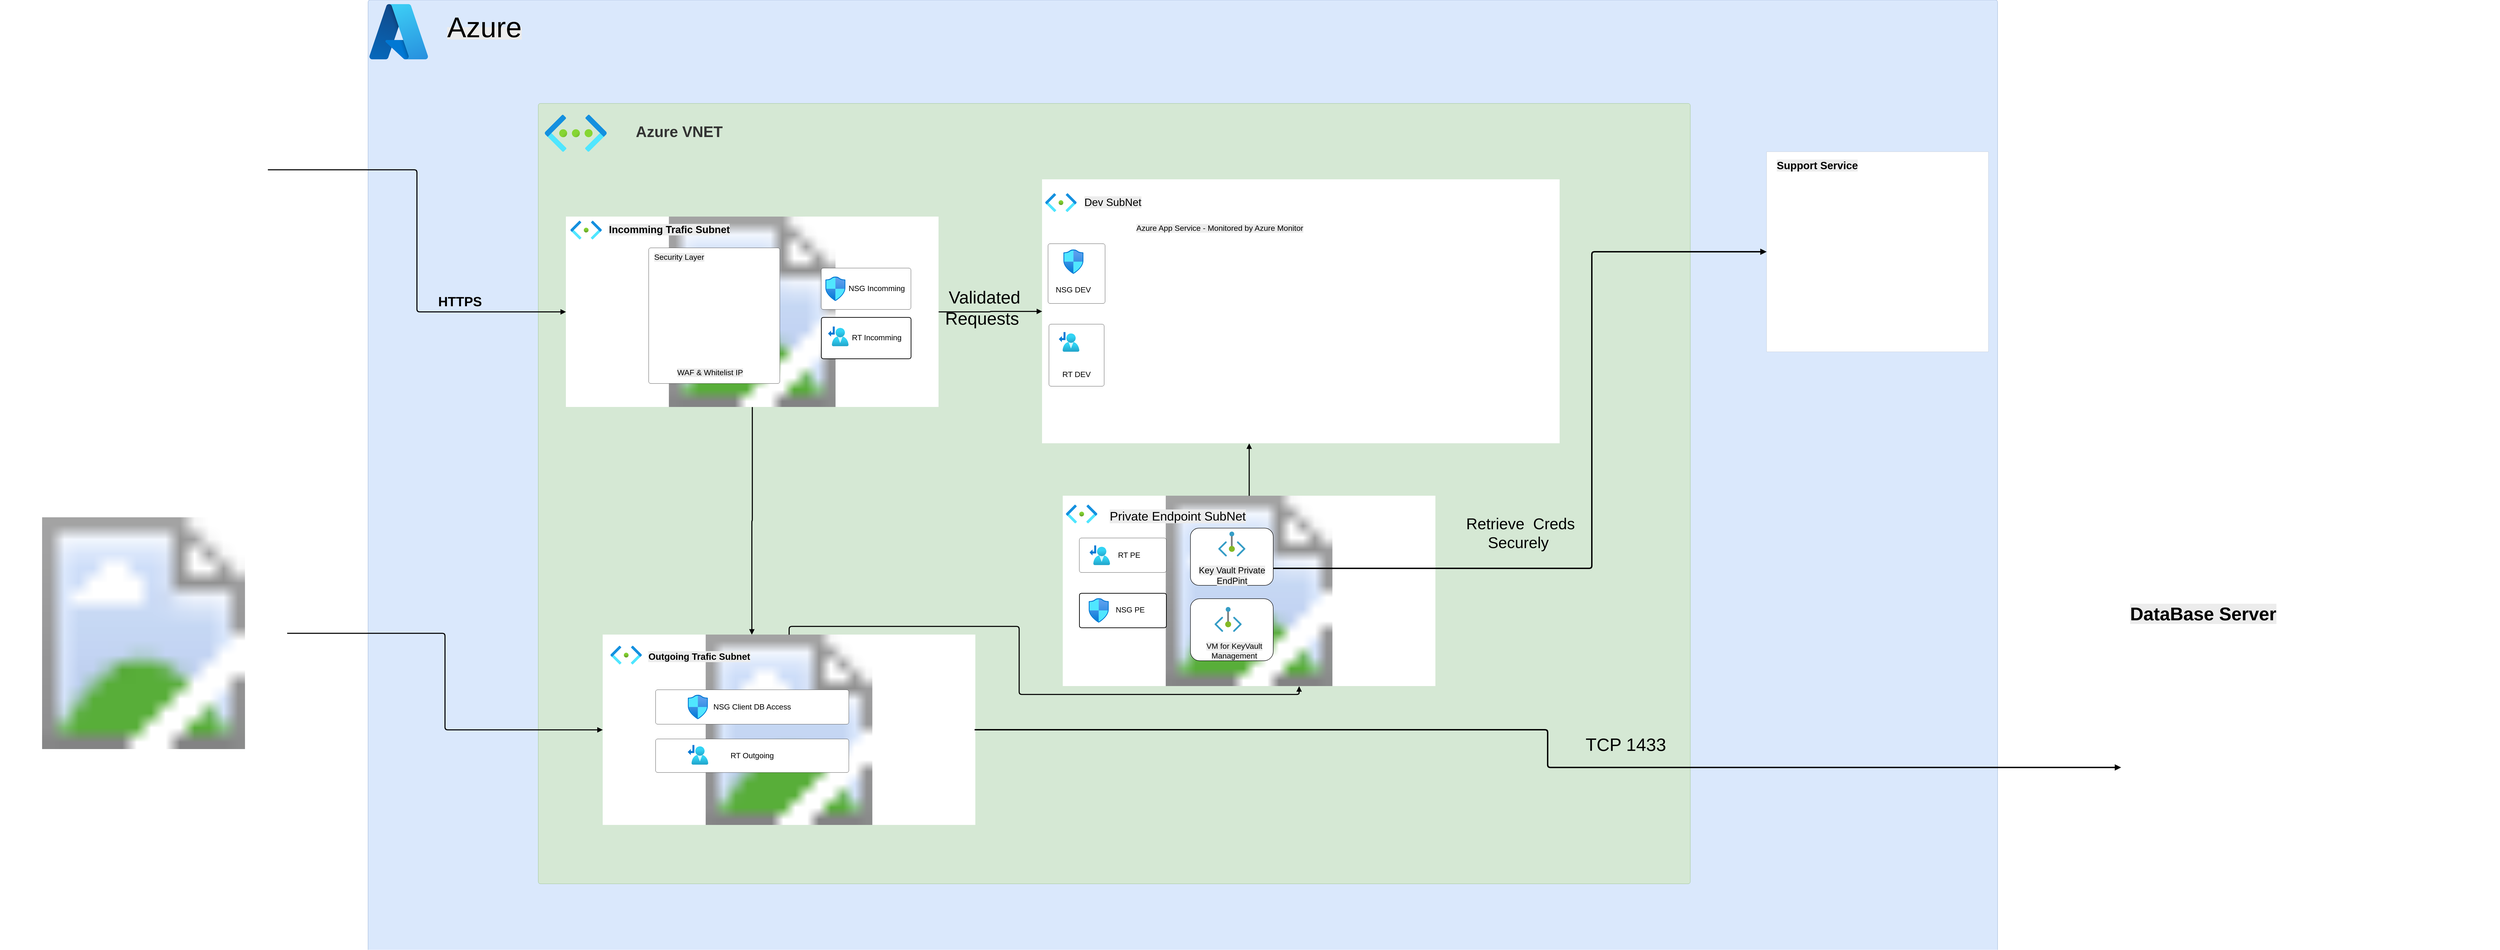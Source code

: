 <mxfile version="27.1.4">
  <diagram name="Page-1" id="DsHg1WUbjQ5LZEy1s0x5">
    <mxGraphModel dx="6344" dy="3176" grid="1" gridSize="17" guides="1" tooltips="1" connect="1" arrows="1" fold="1" page="1" pageScale="1" pageWidth="1600" pageHeight="900" math="0" shadow="0">
      <root>
        <mxCell id="0" />
        <mxCell id="1" parent="0" />
        <mxCell id="at0iqqunDkzWX7dQFArG-4" value="" style="html=1;overflow=block;blockSpacing=1;whiteSpace=wrap;fontSize=13;spacing=3.8;strokeOpacity=100;rounded=1;absoluteArcSize=1;arcSize=9;fillColor=#dae8fc;strokeWidth=NaN;lucidId=E69lz~XtUBZ2;strokeColor=#6c8ebf;" vertex="1" parent="1">
          <mxGeometry x="-732" y="67" width="3542" height="2171" as="geometry" />
        </mxCell>
        <mxCell id="at0iqqunDkzWX7dQFArG-5" value="" style="html=1;overflow=block;blockSpacing=1;whiteSpace=wrap;fontSize=13;spacing=3.8;strokeOpacity=100;rounded=1;absoluteArcSize=1;arcSize=9;strokeWidth=NaN;lucidId=I59loNbnqtTw;fillColor=#d5e8d4;strokeColor=#82b366;" vertex="1" parent="1">
          <mxGeometry x="-362" y="292" width="2504" height="1697" as="geometry" />
        </mxCell>
        <mxCell id="at0iqqunDkzWX7dQFArG-6" value="" style="html=1;overflow=block;blockSpacing=1;whiteSpace=wrap;shape=image;fontSize=13;spacing=0;strokeOpacity=100;rounded=1;absoluteArcSize=1;arcSize=9;strokeWidth=0;image=https://images.lucid.app/images/7dd01cea-a3a1-42da-9915-1e4c31da105d/content;lucidId=nJ9lr8WZ2CjR;" vertex="1" parent="1">
          <mxGeometry x="-1532" y="1192" width="624" height="504" as="geometry" />
        </mxCell>
        <mxCell id="at0iqqunDkzWX7dQFArG-7" value="" style="html=1;overflow=block;blockSpacing=1;whiteSpace=wrap;shape=image;fontSize=13;spacing=0;strokeOpacity=100;rounded=1;absoluteArcSize=1;arcSize=9;strokeWidth=0;image=https://images.lucid.app/images/1a8474a6-0af7-402f-8c60-b8fe76c1f1fa/content;imageAspect=0;lucidId=FK9lRg.jLaN-;" vertex="1" parent="1">
          <mxGeometry x="-1472" y="172" width="522" height="528" as="geometry" />
        </mxCell>
        <mxCell id="at0iqqunDkzWX7dQFArG-10" value="" style="html=1;overflow=block;blockSpacing=1;whiteSpace=wrap;shape=image;fontSize=13;spacing=0;strokeOpacity=100;rounded=1;absoluteArcSize=1;arcSize=9;strokeWidth=0;image=https://images.lucid.app/images/e46be476-419e-4d08-a69d-968cf2759bb1/content;imageAspect=0;lucidId=4M9lD-MqdWJb;imageBackground=default;" vertex="1" parent="1">
          <mxGeometry x="733" y="457" width="1125" height="574" as="geometry" />
        </mxCell>
        <mxCell id="at0iqqunDkzWX7dQFArG-11" value="" style="html=1;overflow=block;blockSpacing=1;whiteSpace=wrap;shape=image;fontSize=13;spacing=0;strokeOpacity=100;rounded=1;absoluteArcSize=1;arcSize=9;strokeWidth=0;image=https://images.lucid.app/images/e46be476-419e-4d08-a69d-968cf2759bb1/content;imageAspect=0;lucidId=4M9lJJ9hkr98;" vertex="1" parent="1">
          <mxGeometry x="883" y="528" width="912" height="466" as="geometry" />
        </mxCell>
        <mxCell id="at0iqqunDkzWX7dQFArG-12" value="" style="html=1;overflow=block;blockSpacing=1;whiteSpace=wrap;shape=image;fontSize=13;spacing=0;strokeOpacity=100;rounded=1;absoluteArcSize=1;arcSize=9;strokeWidth=0;image=https://images.lucid.app/images/d5dad781-646a-49bc-aed0-59f2980defca/content;imageAspect=0;lucidId=4M9lQML8mL1T;" vertex="1" parent="1">
          <mxGeometry x="898" y="547" width="38" height="28" as="geometry" />
        </mxCell>
        <mxCell id="at0iqqunDkzWX7dQFArG-16" value="&lt;span style=&quot;color: rgba(0, 0, 0, 0); font-family: monospace; font-size: 0px; text-align: start; text-wrap-mode: nowrap;&quot;&gt;%3CmxGraphModel%3E%3Croot%3E%3CmxCell%20id%3D%220%22%2F%3E%3CmxCell%20id%3D%221%22%20parent%3D%220%22%2F%3E%3CmxCell%20id%3D%222%22%20value%3D%22%22%20style%3D%22image%3Baspect%3Dfixed%3Bhtml%3D1%3Bpoints%3D%5B%5D%3Balign%3Dcenter%3BfontSize%3D12%3Bimage%3Dimg%2Flib%2Fazure2%2Fnetworking%2FNetwork_Security_Groups.svg%3B%22%20vertex%3D%221%22%20parent%3D%221%22%3E%3CmxGeometry%20x%3D%22-65%22%20y%3D%221571%22%20width%3D%2243.65%22%20height%3D%2253%22%20as%3D%22geometry%22%2F%3E%3C%2FmxCell%3E%3C%2Froot%3E%3C%2FmxGraphModel%3E&lt;/span&gt;" style="html=1;overflow=block;blockSpacing=1;whiteSpace=wrap;fontSize=16.7;spacing=9;strokeOpacity=100;rounded=1;absoluteArcSize=1;arcSize=9;strokeWidth=NaN;lucidId=4M9lUs7OX0UC;" vertex="1" parent="1">
          <mxGeometry x="746" y="597" width="124" height="130" as="geometry" />
        </mxCell>
        <mxCell id="at0iqqunDkzWX7dQFArG-17" value="" style="html=1;overflow=block;blockSpacing=1;whiteSpace=wrap;fontSize=13;spacing=9;strokeOpacity=100;rounded=1;absoluteArcSize=1;arcSize=9;strokeWidth=NaN;lucidId=4M9lhQUGyDfO;" vertex="1" parent="1">
          <mxGeometry x="748" y="772" width="120" height="135" as="geometry" />
        </mxCell>
        <mxCell id="at0iqqunDkzWX7dQFArG-18" value="" style="html=1;overflow=block;blockSpacing=1;whiteSpace=wrap;shape=image;fontSize=13;spacing=0;strokeOpacity=100;rounded=1;absoluteArcSize=1;arcSize=9;strokeWidth=0;image=https://images.lucid.app/images/51a87232-6022-448d-aa7d-7af62cf0857e/content;imageAspect=0;lucidId=4M9lu4WWs-d6;" vertex="1" parent="1">
          <mxGeometry x="907" y="607" width="863" height="321" as="geometry" />
        </mxCell>
        <mxCell id="at0iqqunDkzWX7dQFArG-19" value="" style="html=1;overflow=block;blockSpacing=1;whiteSpace=wrap;shape=image;fontSize=13;spacing=0;strokeOpacity=100;rounded=1;absoluteArcSize=1;arcSize=9;strokeWidth=0;image=https://images.lucid.app/images/e46be476-419e-4d08-a69d-968cf2759bb1/content;lucidId=4M9l3zrOgS.c;imageBackground=default;" vertex="1" parent="1">
          <mxGeometry x="-302" y="538" width="810" height="414" as="geometry" />
        </mxCell>
        <mxCell id="at0iqqunDkzWX7dQFArG-22" value="" style="html=1;overflow=block;blockSpacing=1;whiteSpace=wrap;fontSize=13;spacing=9;strokeOpacity=100;rounded=1;absoluteArcSize=1;arcSize=9;strokeWidth=NaN;lucidId=4M9l~AMmrCbL;" vertex="1" parent="1">
          <mxGeometry x="-122" y="606" width="285" height="295" as="geometry" />
        </mxCell>
        <mxCell id="at0iqqunDkzWX7dQFArG-25" value="&amp;nbsp; &amp;nbsp; &amp;nbsp; &amp;nbsp; &amp;nbsp; NSG Incomming " style="html=1;overflow=block;blockSpacing=1;whiteSpace=wrap;fontSize=16.7;spacing=9;strokeOpacity=100;rounded=1;absoluteArcSize=1;arcSize=9;strokeWidth=NaN;lucidId=4M9lxFfIpqyG;" vertex="1" parent="1">
          <mxGeometry x="253" y="650" width="195" height="90" as="geometry" />
        </mxCell>
        <mxCell id="at0iqqunDkzWX7dQFArG-26" value="&amp;nbsp; &amp;nbsp; &amp;nbsp; &amp;nbsp; &amp;nbsp; RT Incomming " style="html=1;overflow=block;blockSpacing=1;whiteSpace=wrap;fontSize=16.7;spacing=9;strokeOpacity=100;fillOpacity=100;rounded=1;absoluteArcSize=1;arcSize=9;strokeWidth=1.5;lucidId=4M9lZVfwdetl;" vertex="1" parent="1">
          <mxGeometry x="253" y="757" width="195" height="90" as="geometry" />
        </mxCell>
        <mxCell id="at0iqqunDkzWX7dQFArG-28" value="" style="html=1;jettySize=18;whiteSpace=wrap;fontSize=13;strokeOpacity=100;strokeWidth=2.3;rounded=1;arcSize=12;edgeStyle=orthogonalEdgeStyle;startArrow=none;endArrow=block;endFill=1;exitX=1;exitY=0.5;exitPerimeter=0;entryX=0;entryY=0.5;entryPerimeter=0;lucidId=4M9lLZgo~.xt;" edge="1" parent="1" source="at0iqqunDkzWX7dQFArG-19" target="at0iqqunDkzWX7dQFArG-10">
          <mxGeometry width="100" height="100" relative="1" as="geometry">
            <Array as="points" />
          </mxGeometry>
        </mxCell>
        <mxCell id="at0iqqunDkzWX7dQFArG-30" value="" style="html=1;overflow=block;blockSpacing=1;whiteSpace=wrap;shape=image;fontSize=13;spacing=0;strokeOpacity=100;rounded=1;absoluteArcSize=1;arcSize=9;strokeWidth=0;image=https://images.lucid.app/images/9a4da770-e962-4798-b699-70ec242df98c/content;imageAspect=0;lucidId=SP9l0AKvjr_B;imageBorder=default;imageBackground=default;" vertex="1" parent="1">
          <mxGeometry x="2308" y="397" width="482" height="435" as="geometry" />
        </mxCell>
        <mxCell id="at0iqqunDkzWX7dQFArG-31" value="" style="html=1;overflow=block;blockSpacing=1;whiteSpace=wrap;shape=image;fontSize=13;spacing=0;strokeOpacity=100;rounded=1;absoluteArcSize=1;arcSize=9;strokeWidth=0;image=https://images.lucid.app/images/666aacc6-c83a-4f2b-b991-181c9bdfe9c3/content;imageAspect=0;lucidId=rQ9l~o~v6zt6;" vertex="1" parent="1">
          <mxGeometry x="3076" y="1340" width="825" height="792" as="geometry" />
        </mxCell>
        <mxCell id="at0iqqunDkzWX7dQFArG-32" value="" style="html=1;overflow=block;blockSpacing=1;whiteSpace=wrap;shape=image;fontSize=13;spacing=0;strokeOpacity=100;rounded=1;absoluteArcSize=1;arcSize=9;strokeWidth=0;image=https://images.lucid.app/images/94ddce28-9946-4e6d-83af-1504ca7bbfb0/content;imageAspect=0;lucidId=8Q9lTWNg7U.U;" vertex="1" parent="1">
          <mxGeometry x="-90" y="694" width="208" height="120" as="geometry" />
        </mxCell>
        <mxCell id="at0iqqunDkzWX7dQFArG-33" value="" style="html=1;overflow=block;blockSpacing=1;whiteSpace=wrap;shape=image;fontSize=13;spacing=0;strokeOpacity=100;rounded=1;absoluteArcSize=1;arcSize=9;strokeWidth=0;image=https://images.lucid.app/images/e46be476-419e-4d08-a69d-968cf2759bb1/content;lucidId=PS9l2g~.eHP1;imageBackground=default;" vertex="1" parent="1">
          <mxGeometry x="-222" y="1447" width="810" height="414" as="geometry" />
        </mxCell>
        <mxCell id="at0iqqunDkzWX7dQFArG-36" value="NSG Client DB  Access" style="html=1;overflow=block;blockSpacing=1;whiteSpace=wrap;fontSize=16.7;spacing=9;strokeOpacity=100;rounded=1;absoluteArcSize=1;arcSize=9;strokeWidth=NaN;lucidId=FT9lrGScDCyf;" vertex="1" parent="1">
          <mxGeometry x="-107" y="1567" width="420" height="75" as="geometry" />
        </mxCell>
        <mxCell id="at0iqqunDkzWX7dQFArG-37" value="RT  Outgoing " style="html=1;overflow=block;blockSpacing=1;whiteSpace=wrap;fontSize=16.7;spacing=9;strokeOpacity=100;rounded=1;absoluteArcSize=1;arcSize=9;strokeWidth=NaN;lucidId=FT9lX45_s3q5;" vertex="1" parent="1">
          <mxGeometry x="-107" y="1674" width="420" height="73" as="geometry" />
        </mxCell>
        <mxCell id="at0iqqunDkzWX7dQFArG-38" value="" style="html=1;overflow=block;blockSpacing=1;whiteSpace=wrap;shape=image;fontSize=13;spacing=0;strokeOpacity=100;rounded=1;absoluteArcSize=1;arcSize=9;strokeWidth=0;image=https://images.lucid.app/images/e46be476-419e-4d08-a69d-968cf2759bb1/content;lucidId=gZ9lKERVmgIY;imageBackground=default;" vertex="1" parent="1">
          <mxGeometry x="778" y="1145" width="810" height="414" as="geometry" />
        </mxCell>
        <mxCell id="at0iqqunDkzWX7dQFArG-41" value="" style="html=1;jettySize=18;whiteSpace=wrap;fontSize=13;strokeOpacity=100;strokeWidth=2.3;rounded=1;arcSize=12;edgeStyle=orthogonalEdgeStyle;endArrow=block;endFill=1;exitX=0.5;exitY=0;exitPerimeter=0;entryX=0.4;entryY=1;entryPerimeter=0;lucidId=779ldtxGTuq0;" edge="1" parent="1" source="at0iqqunDkzWX7dQFArG-38" target="at0iqqunDkzWX7dQFArG-10">
          <mxGeometry width="100" height="100" relative="1" as="geometry">
            <Array as="points" />
          </mxGeometry>
        </mxCell>
        <mxCell id="at0iqqunDkzWX7dQFArG-42" value="&amp;nbsp; &amp;nbsp; &amp;nbsp; RT  PE" style="html=1;overflow=block;blockSpacing=1;whiteSpace=wrap;fontSize=16.7;spacing=9;strokeOpacity=100;rounded=1;absoluteArcSize=1;arcSize=9;strokeWidth=NaN;lucidId=gZ9lwouv8u~M;" vertex="1" parent="1">
          <mxGeometry x="814" y="1237" width="189" height="75" as="geometry" />
        </mxCell>
        <mxCell id="at0iqqunDkzWX7dQFArG-43" value="" style="html=1;jettySize=18;whiteSpace=wrap;fontSize=13;strokeOpacity=100;strokeWidth=3;rounded=1;arcSize=12;edgeStyle=orthogonalEdgeStyle;startArrow=none;endArrow=block;endFill=1;exitX=1.006;exitY=0.5;exitPerimeter=0;entryX=0;entryY=0.5;entryPerimeter=0;lucidId=v99l06024I8i;" edge="1" parent="1" target="at0iqqunDkzWX7dQFArG-30">
          <mxGeometry width="100" height="100" relative="1" as="geometry">
            <Array as="points">
              <mxPoint x="1928" y="1303" />
              <mxPoint x="1928" y="615" />
            </Array>
            <mxPoint x="1213.81" y="1303" as="sourcePoint" />
          </mxGeometry>
        </mxCell>
        <mxCell id="at0iqqunDkzWX7dQFArG-44" value="" style="html=1;jettySize=18;whiteSpace=wrap;fontSize=13;strokeOpacity=100;strokeWidth=2.3;rounded=1;arcSize=12;edgeStyle=orthogonalEdgeStyle;endArrow=block;endFill=1;exitX=0.5;exitY=0;exitPerimeter=0;entryX=0.634;entryY=1;entryPerimeter=0;lucidId=f99lxlPXPsuM;" edge="1" parent="1" source="at0iqqunDkzWX7dQFArG-33" target="at0iqqunDkzWX7dQFArG-38">
          <mxGeometry width="100" height="100" relative="1" as="geometry">
            <Array as="points" />
          </mxGeometry>
        </mxCell>
        <mxCell id="at0iqqunDkzWX7dQFArG-45" value="&lt;div style=&quot;display: flex; justify-content: center; text-align: center; align-items: baseline; font-size: 0; line-height: 1.25;margin-top: -2px;&quot;&gt;&lt;span&gt;&lt;span style=&quot;font-size: 16.7px; color: rgb(0, 0, 0);&quot;&gt;&amp;nbsp; &amp;nbsp; &amp;nbsp; &amp;nbsp;NSG &lt;/span&gt;&lt;span style=&quot;font-size:16.7px;&quot;&gt;PE&lt;/span&gt;&lt;/span&gt;&lt;/div&gt;" style="html=1;overflow=block;blockSpacing=1;whiteSpace=wrap;fontSize=13;spacing=9;strokeOpacity=100;fillOpacity=100;rounded=1;absoluteArcSize=1;arcSize=9;strokeWidth=1.5;lucidId=gZ9lnf88iBE8;" vertex="1" parent="1">
          <mxGeometry x="814" y="1357" width="189" height="75" as="geometry" />
        </mxCell>
        <mxCell id="at0iqqunDkzWX7dQFArG-46" value="" style="html=1;jettySize=18;whiteSpace=wrap;fontSize=13;strokeOpacity=100;strokeWidth=2.3;rounded=1;arcSize=12;edgeStyle=orthogonalEdgeStyle;startArrow=none;endArrow=block;endFill=1;exitX=1;exitY=0.5;exitPerimeter=0;entryX=0;entryY=0.5;entryPerimeter=0;lucidId=099l1hYbWN3G;labelBorderColor=none;spacing=11;spacingTop=8;" edge="1" parent="1" source="at0iqqunDkzWX7dQFArG-7" target="at0iqqunDkzWX7dQFArG-19">
          <mxGeometry width="100" height="100" relative="1" as="geometry">
            <Array as="points" />
          </mxGeometry>
        </mxCell>
        <mxCell id="at0iqqunDkzWX7dQFArG-47" value="" style="html=1;jettySize=18;whiteSpace=wrap;fontSize=13;strokeOpacity=100;strokeWidth=3;rounded=1;arcSize=12;edgeStyle=orthogonalEdgeStyle;startArrow=none;endArrow=block;endFill=1;exitX=0.998;exitY=0.5;exitPerimeter=0;entryX=0.003;entryY=0.5;entryPerimeter=0;lucidId=A-9lrO48TZsO;" edge="1" parent="1" source="at0iqqunDkzWX7dQFArG-33" target="at0iqqunDkzWX7dQFArG-31">
          <mxGeometry width="100" height="100" relative="1" as="geometry">
            <Array as="points" />
          </mxGeometry>
        </mxCell>
        <mxCell id="at0iqqunDkzWX7dQFArG-48" value="" style="html=1;jettySize=18;whiteSpace=wrap;fontSize=13;strokeOpacity=100;strokeWidth=2.3;rounded=1;arcSize=12;edgeStyle=orthogonalEdgeStyle;startArrow=none;endArrow=block;endFill=1;exitX=0.5;exitY=1;exitPerimeter=0;entryX=0.4;entryY=0;entryPerimeter=0;lucidId=6.9lbFfeHZ6r;" edge="1" parent="1" source="at0iqqunDkzWX7dQFArG-19" target="at0iqqunDkzWX7dQFArG-33">
          <mxGeometry width="100" height="100" relative="1" as="geometry">
            <Array as="points" />
          </mxGeometry>
        </mxCell>
        <mxCell id="at0iqqunDkzWX7dQFArG-49" value="" style="html=1;jettySize=18;whiteSpace=wrap;fontSize=13;strokeOpacity=100;strokeWidth=2.3;rounded=1;arcSize=12;edgeStyle=orthogonalEdgeStyle;startArrow=none;endArrow=block;endFill=1;exitX=1;exitY=0.5;exitPerimeter=0;entryX=0;entryY=0.5;entryPerimeter=0;lucidId=y~9l84x4w2kz;" edge="1" parent="1" source="at0iqqunDkzWX7dQFArG-6" target="at0iqqunDkzWX7dQFArG-33">
          <mxGeometry width="100" height="100" relative="1" as="geometry">
            <Array as="points" />
          </mxGeometry>
        </mxCell>
        <mxCell id="at0iqqunDkzWX7dQFArG-53" value="" style="html=1;overflow=block;blockSpacing=1;whiteSpace=wrap;shape=image;fontSize=13;spacing=0;strokeOpacity=100;rounded=1;absoluteArcSize=1;arcSize=9;strokeWidth=0;image=https://images.lucid.app/images/4a923b1b-5cf5-400d-925b-e64b676feb6a/content;imageAspect=0;lucidId=nr-lfXnD~o6B;" vertex="1" parent="1">
          <mxGeometry x="1018" y="712" width="53" height="53" as="geometry" />
        </mxCell>
        <mxCell id="at0iqqunDkzWX7dQFArG-54" value="" style="html=1;overflow=block;blockSpacing=1;whiteSpace=wrap;shape=image;fontSize=13;spacing=0;strokeOpacity=100;rounded=1;absoluteArcSize=1;arcSize=9;strokeWidth=0;image=https://images.lucid.app/images/b9657e74-cecc-4edb-a1e8-39d0d28b5d89/content;imageAspect=0;lucidId=Ir-lqzRdm_k0;" vertex="1" parent="1">
          <mxGeometry x="1228" y="705" width="51" height="53" as="geometry" />
        </mxCell>
        <mxCell id="at0iqqunDkzWX7dQFArG-55" value="" style="html=1;overflow=block;blockSpacing=1;whiteSpace=wrap;shape=image;fontSize=13;spacing=0;strokeOpacity=100;rounded=1;absoluteArcSize=1;arcSize=9;strokeWidth=0;image=https://images.lucid.app/images/30a58566-b83d-42da-a490-4096366b428d/content;imageAspect=0;lucidId=3r-lQj7xGNwe;" vertex="1" parent="1">
          <mxGeometry x="1423" y="712" width="65" height="53" as="geometry" />
        </mxCell>
        <mxCell id="at0iqqunDkzWX7dQFArG-56" value="" style="html=1;overflow=block;blockSpacing=1;whiteSpace=wrap;shape=image;fontSize=13;spacing=0;strokeOpacity=100;rounded=1;absoluteArcSize=1;arcSize=9;strokeWidth=0;image=https://images.lucid.app/images/7a423665-af7c-4ddd-bd6f-1d2f26d9535b/content;imageAspect=0;lucidId=ds-lIMpll3IE;" vertex="1" parent="1">
          <mxGeometry x="1632" y="708" width="65" height="65" as="geometry" />
        </mxCell>
        <mxCell id="at0iqqunDkzWX7dQFArG-68" value="" style="image;aspect=fixed;html=1;points=[];align=center;fontSize=12;image=img/lib/azure2/networking/Virtual_Networks.svg;" vertex="1" parent="1">
          <mxGeometry x="-348" y="316.48" width="134.87" height="80.52" as="geometry" />
        </mxCell>
        <mxCell id="at0iqqunDkzWX7dQFArG-82" value="&lt;h3 style=&quot;forced-color-adjust: none; color: rgb(0, 0, 0); font-family: Helvetica; font-style: normal; font-variant-ligatures: normal; font-variant-caps: normal; letter-spacing: normal; orphans: 2; text-align: left; text-indent: 0px; text-transform: none; widows: 2; word-spacing: 0px; -webkit-text-stroke-width: 0px; white-space: normal; background-color: rgb(236, 236, 236); text-decoration-thickness: initial; text-decoration-style: initial; text-decoration-color: initial;&quot;&gt;&lt;font style=&quot;font-size: 20px;&quot;&gt;Outgoing Trafic Subnet&lt;/font&gt;&lt;/h3&gt;" style="text;html=1;align=center;verticalAlign=middle;whiteSpace=wrap;rounded=0;" vertex="1" parent="1">
          <mxGeometry x="-137" y="1475" width="250" height="37" as="geometry" />
        </mxCell>
        <mxCell id="at0iqqunDkzWX7dQFArG-84" value="" style="image;aspect=fixed;html=1;points=[];align=center;fontSize=12;image=img/lib/azure2/networking/Route_Tables.svg;" vertex="1" parent="1">
          <mxGeometry x="-37" y="1687" width="44.39" height="43" as="geometry" />
        </mxCell>
        <mxCell id="at0iqqunDkzWX7dQFArG-85" value="" style="image;aspect=fixed;html=1;points=[];align=center;fontSize=12;image=img/lib/azure2/networking/Route_Tables.svg;" vertex="1" parent="1">
          <mxGeometry x="836.3" y="1253" width="44.39" height="43" as="geometry" />
        </mxCell>
        <mxCell id="at0iqqunDkzWX7dQFArG-86" value="" style="image;aspect=fixed;html=1;points=[];align=center;fontSize=12;image=img/lib/azure2/networking/Route_Tables.svg;" vertex="1" parent="1">
          <mxGeometry x="769.61" y="789" width="44.39" height="43" as="geometry" />
        </mxCell>
        <mxCell id="at0iqqunDkzWX7dQFArG-87" value="" style="image;aspect=fixed;html=1;points=[];align=center;fontSize=12;image=img/lib/azure2/networking/Route_Tables.svg;" vertex="1" parent="1">
          <mxGeometry x="268" y="777" width="44.39" height="43" as="geometry" />
        </mxCell>
        <mxCell id="at0iqqunDkzWX7dQFArG-88" value="" style="image;aspect=fixed;html=1;points=[];align=center;fontSize=12;image=img/lib/azure2/networking/Network_Security_Groups.svg;" vertex="1" parent="1">
          <mxGeometry x="-37" y="1578" width="43.65" height="53" as="geometry" />
        </mxCell>
        <mxCell id="at0iqqunDkzWX7dQFArG-89" value="" style="image;aspect=fixed;html=1;points=[];align=center;fontSize=12;image=img/lib/azure2/networking/Network_Security_Groups.svg;" vertex="1" parent="1">
          <mxGeometry x="834.35" y="1368" width="43.65" height="53" as="geometry" />
        </mxCell>
        <mxCell id="at0iqqunDkzWX7dQFArG-90" value="" style="image;aspect=fixed;html=1;points=[];align=center;fontSize=12;image=img/lib/azure2/networking/Network_Security_Groups.svg;" vertex="1" parent="1">
          <mxGeometry x="779.35" y="609.5" width="43.65" height="53" as="geometry" />
        </mxCell>
        <mxCell id="at0iqqunDkzWX7dQFArG-91" value="&lt;meta charset=&quot;utf-8&quot;&gt;&lt;span style=&quot;color: rgb(0, 0, 0); font-family: Helvetica; font-size: 17px; font-style: normal; font-variant-ligatures: normal; font-variant-caps: normal; font-weight: 400; letter-spacing: normal; orphans: 2; text-align: left; text-indent: 0px; text-transform: none; widows: 2; word-spacing: 0px; -webkit-text-stroke-width: 0px; white-space: normal; background-color: rgb(255, 255, 255); text-decoration-thickness: initial; text-decoration-style: initial; text-decoration-color: initial; display: inline !important; float: none;&quot;&gt;RT DEV&lt;/span&gt;" style="text;html=1;align=center;verticalAlign=middle;whiteSpace=wrap;rounded=0;" vertex="1" parent="1">
          <mxGeometry x="763" y="847" width="90" height="70" as="geometry" />
        </mxCell>
        <mxCell id="at0iqqunDkzWX7dQFArG-92" value="&lt;span style=&quot;color: rgb(0, 0, 0); font-family: Helvetica; font-size: 17px; font-style: normal; font-variant-ligatures: normal; font-variant-caps: normal; font-weight: 400; letter-spacing: normal; orphans: 2; text-align: left; text-indent: 0px; text-transform: none; widows: 2; word-spacing: 0px; -webkit-text-stroke-width: 0px; white-space: normal; background-color: rgb(255, 255, 255); text-decoration-thickness: initial; text-decoration-style: initial; text-decoration-color: initial; float: none; display: inline !important;&quot;&gt;NSG&lt;/span&gt;&lt;span style=&quot;background-color: light-dark(rgb(255, 255, 255), rgb(18, 18, 18)); color: light-dark(rgb(0, 0, 0), rgb(237, 237, 237)); font-size: 17px; text-align: left;&quot;&gt;&amp;nbsp;DEV&lt;/span&gt;" style="text;html=1;align=center;verticalAlign=middle;whiteSpace=wrap;rounded=0;" vertex="1" parent="1">
          <mxGeometry x="756.18" y="662.5" width="90" height="70" as="geometry" />
        </mxCell>
        <mxCell id="at0iqqunDkzWX7dQFArG-93" value="" style="image;aspect=fixed;html=1;points=[];align=center;fontSize=12;image=img/lib/azure2/networking/Network_Security_Groups.svg;" vertex="1" parent="1">
          <mxGeometry x="262" y="668.5" width="43.65" height="53" as="geometry" />
        </mxCell>
        <mxCell id="at0iqqunDkzWX7dQFArG-94" value="&lt;span style=&quot;color: rgb(0, 0, 0); font-family: Helvetica; font-style: normal; font-variant-ligatures: normal; font-variant-caps: normal; font-weight: 400; letter-spacing: normal; orphans: 2; text-align: left; text-indent: 0px; text-transform: none; widows: 2; word-spacing: 0px; -webkit-text-stroke-width: 0px; white-space: normal; background-color: rgb(236, 236, 236); text-decoration-thickness: initial; text-decoration-style: initial; text-decoration-color: initial; float: none; display: inline !important;&quot;&gt;Private Endpoint SubNet&lt;/span&gt;" style="text;html=1;align=center;verticalAlign=middle;whiteSpace=wrap;rounded=0;fontSize=27;" vertex="1" parent="1">
          <mxGeometry x="853" y="1164.5" width="350" height="51" as="geometry" />
        </mxCell>
        <mxCell id="at0iqqunDkzWX7dQFArG-96" value="" style="image;aspect=fixed;html=1;points=[];align=center;fontSize=12;image=img/lib/azure2/networking/Subnet.svg;" vertex="1" parent="1">
          <mxGeometry x="-205" y="1471.28" width="68" height="40.72" as="geometry" />
        </mxCell>
        <mxCell id="at0iqqunDkzWX7dQFArG-98" value="&lt;span style=&quot;color: rgb(0, 0, 0); font-family: Helvetica; font-style: normal; font-variant-ligatures: normal; font-variant-caps: normal; letter-spacing: normal; orphans: 2; text-align: left; text-indent: 0px; text-transform: none; widows: 2; word-spacing: 0px; -webkit-text-stroke-width: 0px; white-space: normal; background-color: rgb(236, 236, 236); text-decoration-thickness: initial; text-decoration-style: initial; text-decoration-color: initial; float: none; display: inline !important;&quot;&gt;Incomming Trafic Subnet&lt;/span&gt;" style="text;html=1;align=center;verticalAlign=middle;whiteSpace=wrap;rounded=0;fontSize=22;fontStyle=1" vertex="1" parent="1">
          <mxGeometry x="-252" y="537" width="350" height="60" as="geometry" />
        </mxCell>
        <mxCell id="at0iqqunDkzWX7dQFArG-99" value="" style="image;aspect=fixed;html=1;points=[];align=center;fontSize=12;image=img/lib/azure2/networking/Subnet.svg;" vertex="1" parent="1">
          <mxGeometry x="-292" y="547" width="68" height="40.72" as="geometry" />
        </mxCell>
        <mxCell id="at0iqqunDkzWX7dQFArG-101" value="&lt;span style=&quot;color: rgb(0, 0, 0); font-family: Helvetica; font-size: 17px; font-style: normal; font-variant-ligatures: normal; font-variant-caps: normal; font-weight: 400; letter-spacing: normal; orphans: 2; text-align: left; text-indent: 0px; text-transform: none; widows: 2; word-spacing: 0px; -webkit-text-stroke-width: 0px; white-space: normal; background-color: rgb(236, 236, 236); text-decoration-thickness: initial; text-decoration-style: initial; text-decoration-color: initial; display: inline !important; float: none;&quot;&gt;WAF &amp;amp; Whitelist IP&lt;/span&gt;" style="text;whiteSpace=wrap;html=1;" vertex="1" parent="1">
          <mxGeometry x="-62" y="861" width="180" height="40" as="geometry" />
        </mxCell>
        <mxCell id="at0iqqunDkzWX7dQFArG-102" value="&lt;span style=&quot;color: rgb(0, 0, 0); font-family: Helvetica; font-size: 17px; font-style: normal; font-variant-ligatures: normal; font-variant-caps: normal; font-weight: 400; letter-spacing: normal; orphans: 2; text-align: left; text-indent: 0px; text-transform: none; widows: 2; word-spacing: 0px; -webkit-text-stroke-width: 0px; white-space: normal; background-color: rgb(236, 236, 236); text-decoration-thickness: initial; text-decoration-style: initial; text-decoration-color: initial; display: inline !important; float: none;&quot;&gt;Security Layer&lt;/span&gt;" style="text;whiteSpace=wrap;html=1;" vertex="1" parent="1">
          <mxGeometry x="-112" y="609.5" width="140" height="40" as="geometry" />
        </mxCell>
        <mxCell id="at0iqqunDkzWX7dQFArG-104" value="" style="rounded=1;whiteSpace=wrap;html=1;align=left;" vertex="1" parent="1">
          <mxGeometry x="1055.5" y="1215.5" width="180" height="124.5" as="geometry" />
        </mxCell>
        <mxCell id="at0iqqunDkzWX7dQFArG-105" value="" style="image;aspect=fixed;html=1;points=[];align=center;fontSize=12;image=img/lib/azure2/networking/Private_Endpoint.svg;" vertex="1" parent="1">
          <mxGeometry x="1116.04" y="1223" width="58.91" height="54" as="geometry" />
        </mxCell>
        <mxCell id="at0iqqunDkzWX7dQFArG-106" value="&lt;span style=&quot;color: rgb(0, 0, 0); font-family: Helvetica; font-style: normal; font-variant-ligatures: normal; font-variant-caps: normal; font-weight: 400; letter-spacing: normal; orphans: 2; text-indent: 0px; text-transform: none; widows: 2; word-spacing: 0px; -webkit-text-stroke-width: 0px; white-space: normal; background-color: rgb(236, 236, 236); text-decoration-thickness: initial; text-decoration-style: initial; text-decoration-color: initial; float: none; display: inline !important;&quot;&gt;Key Vault Private EndPint&lt;/span&gt;" style="text;html=1;align=center;verticalAlign=middle;whiteSpace=wrap;rounded=0;fontSize=19;" vertex="1" parent="1">
          <mxGeometry x="1045.5" y="1289" width="200" height="60" as="geometry" />
        </mxCell>
        <mxCell id="at0iqqunDkzWX7dQFArG-107" value="" style="image;aspect=fixed;html=1;points=[];align=center;fontSize=12;image=img/lib/azure2/networking/Subnet.svg;" vertex="1" parent="1">
          <mxGeometry x="785" y="1164.5" width="68" height="40.72" as="geometry" />
        </mxCell>
        <mxCell id="at0iqqunDkzWX7dQFArG-110" value="" style="rounded=1;whiteSpace=wrap;html=1;" vertex="1" parent="1">
          <mxGeometry x="1055.5" y="1369" width="180" height="135" as="geometry" />
        </mxCell>
        <mxCell id="at0iqqunDkzWX7dQFArG-111" value="&lt;meta charset=&quot;utf-8&quot;&gt;&lt;span style=&quot;color: rgb(0, 0, 0); font-family: Helvetica; font-size: 17px; font-style: normal; font-variant-ligatures: normal; font-variant-caps: normal; font-weight: 400; letter-spacing: normal; orphans: 2; text-align: center; text-indent: 0px; text-transform: none; widows: 2; word-spacing: 0px; -webkit-text-stroke-width: 0px; white-space: normal; background-color: rgb(236, 236, 236); text-decoration-thickness: initial; text-decoration-style: initial; text-decoration-color: initial; display: inline !important; float: none;&quot;&gt;VM for KeyVault Management&lt;/span&gt;" style="text;html=1;align=center;verticalAlign=middle;whiteSpace=wrap;rounded=0;" vertex="1" parent="1">
          <mxGeometry x="1075.5" y="1453" width="150" height="60" as="geometry" />
        </mxCell>
        <mxCell id="at0iqqunDkzWX7dQFArG-112" value="" style="image;aspect=fixed;html=1;points=[];align=center;fontSize=12;image=img/lib/azure2/networking/Private_Endpoint.svg;" vertex="1" parent="1">
          <mxGeometry x="1108" y="1387" width="58.91" height="54" as="geometry" />
        </mxCell>
        <mxCell id="at0iqqunDkzWX7dQFArG-113" value="" style="image;aspect=fixed;html=1;points=[];align=center;fontSize=12;image=img/lib/azure2/networking/Subnet.svg;" vertex="1" parent="1">
          <mxGeometry x="740" y="487.28" width="68" height="40.72" as="geometry" />
        </mxCell>
        <mxCell id="at0iqqunDkzWX7dQFArG-115" value="&lt;span style=&quot;color: rgb(0, 0, 0); font-family: Helvetica; font-style: normal; font-variant-ligatures: normal; font-variant-caps: normal; font-weight: 400; letter-spacing: normal; orphans: 2; text-align: left; text-indent: 0px; text-transform: none; widows: 2; word-spacing: 0px; -webkit-text-stroke-width: 0px; white-space: normal; background-color: rgb(236, 236, 236); text-decoration-thickness: initial; text-decoration-style: initial; text-decoration-color: initial; float: none; display: inline !important;&quot;&gt;Dev SubNet&lt;/span&gt;" style="text;whiteSpace=wrap;html=1;fontSize=23;" vertex="1" parent="1">
          <mxGeometry x="823" y="487.28" width="130" height="40" as="geometry" />
        </mxCell>
        <mxCell id="at0iqqunDkzWX7dQFArG-118" value="&lt;span style=&quot;color: rgb(0, 0, 0); font-family: Helvetica; font-size: 17px; font-style: normal; font-variant-ligatures: normal; font-variant-caps: normal; font-weight: 400; letter-spacing: normal; orphans: 2; text-align: left; text-indent: 0px; text-transform: none; widows: 2; word-spacing: 0px; -webkit-text-stroke-width: 0px; white-space: normal; background-color: rgb(236, 236, 236); text-decoration-thickness: initial; text-decoration-style: initial; text-decoration-color: initial; display: inline !important; float: none;&quot;&gt;Azure App Service - Monitored by Azure Monitor&lt;/span&gt;" style="text;whiteSpace=wrap;html=1;" vertex="1" parent="1">
          <mxGeometry x="936" y="547" width="400" height="40" as="geometry" />
        </mxCell>
        <mxCell id="at0iqqunDkzWX7dQFArG-126" value="Validated Requests&amp;nbsp;" style="text;html=1;align=center;verticalAlign=middle;whiteSpace=wrap;rounded=0;fontSize=38;" vertex="1" parent="1">
          <mxGeometry x="528" y="721.5" width="160" height="30" as="geometry" />
        </mxCell>
        <mxCell id="at0iqqunDkzWX7dQFArG-127" value="&lt;b&gt;HTTPS&lt;/b&gt;" style="text;html=1;align=center;verticalAlign=middle;whiteSpace=wrap;rounded=0;fontSize=29;" vertex="1" parent="1">
          <mxGeometry x="-562" y="708" width="60" height="30" as="geometry" />
        </mxCell>
        <mxCell id="at0iqqunDkzWX7dQFArG-129" value="&lt;font&gt;Retrieve&amp;nbsp; Creds Securely&amp;nbsp;&lt;/font&gt;" style="text;html=1;align=center;verticalAlign=middle;whiteSpace=wrap;rounded=0;fontSize=34;" vertex="1" parent="1">
          <mxGeometry x="1648" y="1211.22" width="250" height="30" as="geometry" />
        </mxCell>
        <mxCell id="at0iqqunDkzWX7dQFArG-130" value="&lt;font style=&quot;font-size: 39px;&quot;&gt;TCP 1433&lt;/font&gt;" style="text;html=1;align=center;verticalAlign=middle;whiteSpace=wrap;rounded=0;" vertex="1" parent="1">
          <mxGeometry x="1882" y="1657" width="240" height="60" as="geometry" />
        </mxCell>
        <mxCell id="at0iqqunDkzWX7dQFArG-132" value="&lt;h1&gt;&lt;span style=&quot;color: rgb(0, 0, 0); font-family: Helvetica; font-style: normal; font-variant-ligatures: normal; font-variant-caps: normal; font-weight: 400; letter-spacing: normal; orphans: 2; text-align: left; text-indent: 0px; text-transform: none; widows: 2; word-spacing: 0px; -webkit-text-stroke-width: 0px; white-space: normal; background-color: rgb(236, 236, 236); text-decoration-thickness: initial; text-decoration-style: initial; text-decoration-color: initial; float: none; display: inline !important;&quot;&gt;&lt;font style=&quot;font-size: 62px;&quot;&gt;Azure&lt;/font&gt;&lt;/span&gt;&lt;/h1&gt;" style="text;whiteSpace=wrap;html=1;" vertex="1" parent="1">
          <mxGeometry x="-562" y="67" width="160" height="80" as="geometry" />
        </mxCell>
        <mxCell id="at0iqqunDkzWX7dQFArG-135" value="" style="image;aspect=fixed;html=1;points=[];align=center;fontSize=12;image=img/lib/azure2/other/Azure_A.svg;" vertex="1" parent="1">
          <mxGeometry x="-729" y="76" width="127.26" height="120" as="geometry" />
        </mxCell>
        <mxCell id="at0iqqunDkzWX7dQFArG-138" value="&lt;b style=&quot;forced-color-adjust: none; color: rgb(51, 51, 51); font-family: Helvetica; font-size: 33px; font-style: normal; font-variant-ligatures: normal; font-variant-caps: normal; letter-spacing: normal; orphans: 2; text-align: left; text-indent: 0px; text-transform: none; widows: 2; word-spacing: 0px; -webkit-text-stroke-width: 0px; white-space: normal; text-decoration-thickness: initial; text-decoration-style: initial; text-decoration-color: initial;&quot;&gt;Azure VNET&lt;/b&gt;" style="text;whiteSpace=wrap;html=1;" vertex="1" parent="1">
          <mxGeometry x="-152" y="326.74" width="220" height="60" as="geometry" />
        </mxCell>
        <mxCell id="at0iqqunDkzWX7dQFArG-139" value="&lt;span style=&quot;color: rgb(0, 0, 0); font-family: Helvetica; font-size: 23px; font-style: normal; font-variant-ligatures: normal; font-variant-caps: normal; font-weight: 700; letter-spacing: normal; orphans: 2; text-align: left; text-indent: 0px; text-transform: none; widows: 2; word-spacing: 0px; -webkit-text-stroke-width: 0px; white-space: normal; background-color: rgb(236, 236, 236); text-decoration-thickness: initial; text-decoration-style: initial; text-decoration-color: initial; display: inline !important; float: none;&quot;&gt;Support Service&lt;/span&gt;" style="text;whiteSpace=wrap;html=1;" vertex="1" parent="1">
          <mxGeometry x="2328" y="407" width="210" height="50" as="geometry" />
        </mxCell>
        <mxCell id="at0iqqunDkzWX7dQFArG-140" value="&lt;span style=&quot;color: rgb(0, 0, 0); font-family: Helvetica; font-size: 40px; font-style: normal; font-variant-ligatures: normal; font-variant-caps: normal; font-weight: 700; letter-spacing: normal; orphans: 2; text-align: left; text-indent: 0px; text-transform: none; widows: 2; word-spacing: 0px; -webkit-text-stroke-width: 0px; white-space: normal; background-color: rgb(236, 236, 236); text-decoration-thickness: initial; text-decoration-style: initial; text-decoration-color: initial; display: inline !important; float: none;&quot;&gt;DataBase Server&lt;/span&gt;" style="text;whiteSpace=wrap;html=1;" vertex="1" parent="1">
          <mxGeometry x="3096" y="1371" width="350" height="70" as="geometry" />
        </mxCell>
      </root>
    </mxGraphModel>
  </diagram>
</mxfile>
